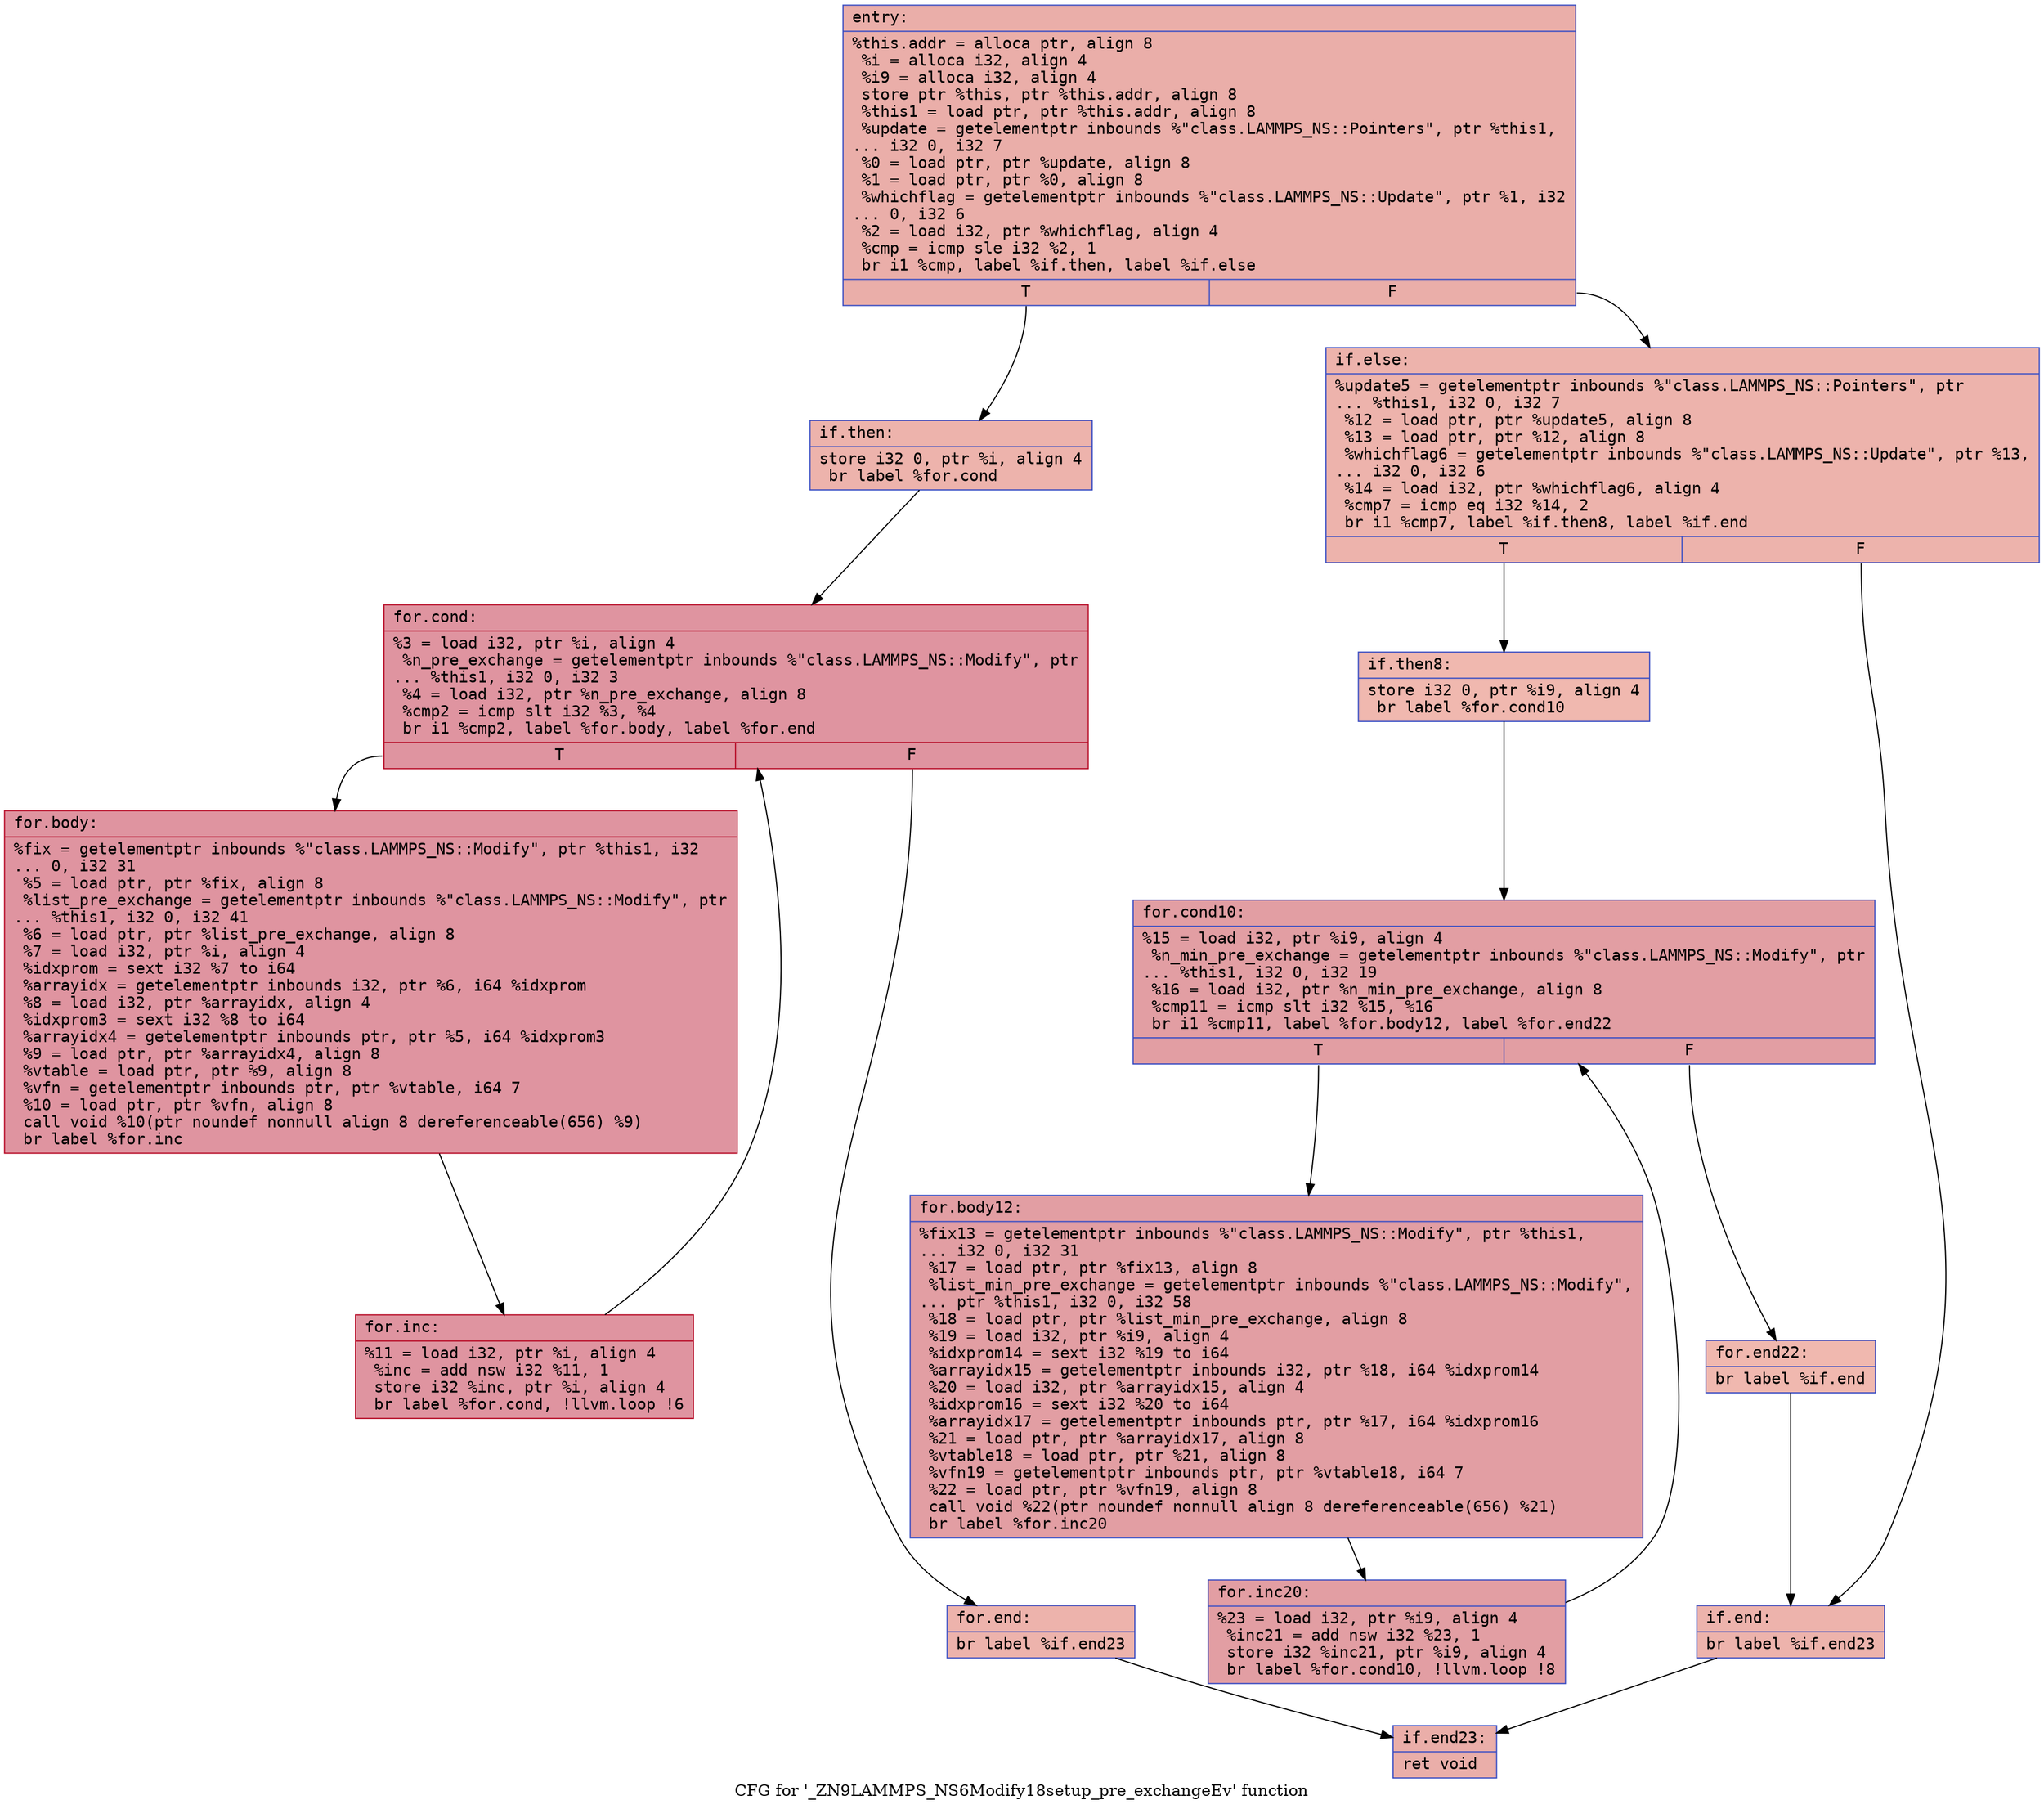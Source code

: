 digraph "CFG for '_ZN9LAMMPS_NS6Modify18setup_pre_exchangeEv' function" {
	label="CFG for '_ZN9LAMMPS_NS6Modify18setup_pre_exchangeEv' function";

	Node0x561f162a8660 [shape=record,color="#3d50c3ff", style=filled, fillcolor="#d0473d70" fontname="Courier",label="{entry:\l|  %this.addr = alloca ptr, align 8\l  %i = alloca i32, align 4\l  %i9 = alloca i32, align 4\l  store ptr %this, ptr %this.addr, align 8\l  %this1 = load ptr, ptr %this.addr, align 8\l  %update = getelementptr inbounds %\"class.LAMMPS_NS::Pointers\", ptr %this1,\l... i32 0, i32 7\l  %0 = load ptr, ptr %update, align 8\l  %1 = load ptr, ptr %0, align 8\l  %whichflag = getelementptr inbounds %\"class.LAMMPS_NS::Update\", ptr %1, i32\l... 0, i32 6\l  %2 = load i32, ptr %whichflag, align 4\l  %cmp = icmp sle i32 %2, 1\l  br i1 %cmp, label %if.then, label %if.else\l|{<s0>T|<s1>F}}"];
	Node0x561f162a8660:s0 -> Node0x561f162a8cc0[tooltip="entry -> if.then\nProbability 50.00%" ];
	Node0x561f162a8660:s1 -> Node0x561f162a8d30[tooltip="entry -> if.else\nProbability 50.00%" ];
	Node0x561f162a8cc0 [shape=record,color="#3d50c3ff", style=filled, fillcolor="#d6524470" fontname="Courier",label="{if.then:\l|  store i32 0, ptr %i, align 4\l  br label %for.cond\l}"];
	Node0x561f162a8cc0 -> Node0x561f162a8ef0[tooltip="if.then -> for.cond\nProbability 100.00%" ];
	Node0x561f162a8ef0 [shape=record,color="#b70d28ff", style=filled, fillcolor="#b70d2870" fontname="Courier",label="{for.cond:\l|  %3 = load i32, ptr %i, align 4\l  %n_pre_exchange = getelementptr inbounds %\"class.LAMMPS_NS::Modify\", ptr\l... %this1, i32 0, i32 3\l  %4 = load i32, ptr %n_pre_exchange, align 8\l  %cmp2 = icmp slt i32 %3, %4\l  br i1 %cmp2, label %for.body, label %for.end\l|{<s0>T|<s1>F}}"];
	Node0x561f162a8ef0:s0 -> Node0x561f162a9380[tooltip="for.cond -> for.body\nProbability 96.88%" ];
	Node0x561f162a8ef0:s1 -> Node0x561f162a93d0[tooltip="for.cond -> for.end\nProbability 3.12%" ];
	Node0x561f162a9380 [shape=record,color="#b70d28ff", style=filled, fillcolor="#b70d2870" fontname="Courier",label="{for.body:\l|  %fix = getelementptr inbounds %\"class.LAMMPS_NS::Modify\", ptr %this1, i32\l... 0, i32 31\l  %5 = load ptr, ptr %fix, align 8\l  %list_pre_exchange = getelementptr inbounds %\"class.LAMMPS_NS::Modify\", ptr\l... %this1, i32 0, i32 41\l  %6 = load ptr, ptr %list_pre_exchange, align 8\l  %7 = load i32, ptr %i, align 4\l  %idxprom = sext i32 %7 to i64\l  %arrayidx = getelementptr inbounds i32, ptr %6, i64 %idxprom\l  %8 = load i32, ptr %arrayidx, align 4\l  %idxprom3 = sext i32 %8 to i64\l  %arrayidx4 = getelementptr inbounds ptr, ptr %5, i64 %idxprom3\l  %9 = load ptr, ptr %arrayidx4, align 8\l  %vtable = load ptr, ptr %9, align 8\l  %vfn = getelementptr inbounds ptr, ptr %vtable, i64 7\l  %10 = load ptr, ptr %vfn, align 8\l  call void %10(ptr noundef nonnull align 8 dereferenceable(656) %9)\l  br label %for.inc\l}"];
	Node0x561f162a9380 -> Node0x561f162a9f60[tooltip="for.body -> for.inc\nProbability 100.00%" ];
	Node0x561f162a9f60 [shape=record,color="#b70d28ff", style=filled, fillcolor="#b70d2870" fontname="Courier",label="{for.inc:\l|  %11 = load i32, ptr %i, align 4\l  %inc = add nsw i32 %11, 1\l  store i32 %inc, ptr %i, align 4\l  br label %for.cond, !llvm.loop !6\l}"];
	Node0x561f162a9f60 -> Node0x561f162a8ef0[tooltip="for.inc -> for.cond\nProbability 100.00%" ];
	Node0x561f162a93d0 [shape=record,color="#3d50c3ff", style=filled, fillcolor="#d6524470" fontname="Courier",label="{for.end:\l|  br label %if.end23\l}"];
	Node0x561f162a93d0 -> Node0x561f162aa4b0[tooltip="for.end -> if.end23\nProbability 100.00%" ];
	Node0x561f162a8d30 [shape=record,color="#3d50c3ff", style=filled, fillcolor="#d6524470" fontname="Courier",label="{if.else:\l|  %update5 = getelementptr inbounds %\"class.LAMMPS_NS::Pointers\", ptr\l... %this1, i32 0, i32 7\l  %12 = load ptr, ptr %update5, align 8\l  %13 = load ptr, ptr %12, align 8\l  %whichflag6 = getelementptr inbounds %\"class.LAMMPS_NS::Update\", ptr %13,\l... i32 0, i32 6\l  %14 = load i32, ptr %whichflag6, align 4\l  %cmp7 = icmp eq i32 %14, 2\l  br i1 %cmp7, label %if.then8, label %if.end\l|{<s0>T|<s1>F}}"];
	Node0x561f162a8d30:s0 -> Node0x561f162aa970[tooltip="if.else -> if.then8\nProbability 50.00%" ];
	Node0x561f162a8d30:s1 -> Node0x561f162aa9f0[tooltip="if.else -> if.end\nProbability 50.00%" ];
	Node0x561f162aa970 [shape=record,color="#3d50c3ff", style=filled, fillcolor="#dc5d4a70" fontname="Courier",label="{if.then8:\l|  store i32 0, ptr %i9, align 4\l  br label %for.cond10\l}"];
	Node0x561f162aa970 -> Node0x561f162aabb0[tooltip="if.then8 -> for.cond10\nProbability 100.00%" ];
	Node0x561f162aabb0 [shape=record,color="#3d50c3ff", style=filled, fillcolor="#be242e70" fontname="Courier",label="{for.cond10:\l|  %15 = load i32, ptr %i9, align 4\l  %n_min_pre_exchange = getelementptr inbounds %\"class.LAMMPS_NS::Modify\", ptr\l... %this1, i32 0, i32 19\l  %16 = load i32, ptr %n_min_pre_exchange, align 8\l  %cmp11 = icmp slt i32 %15, %16\l  br i1 %cmp11, label %for.body12, label %for.end22\l|{<s0>T|<s1>F}}"];
	Node0x561f162aabb0:s0 -> Node0x561f162aafd0[tooltip="for.cond10 -> for.body12\nProbability 96.88%" ];
	Node0x561f162aabb0:s1 -> Node0x561f162ab020[tooltip="for.cond10 -> for.end22\nProbability 3.12%" ];
	Node0x561f162aafd0 [shape=record,color="#3d50c3ff", style=filled, fillcolor="#be242e70" fontname="Courier",label="{for.body12:\l|  %fix13 = getelementptr inbounds %\"class.LAMMPS_NS::Modify\", ptr %this1,\l... i32 0, i32 31\l  %17 = load ptr, ptr %fix13, align 8\l  %list_min_pre_exchange = getelementptr inbounds %\"class.LAMMPS_NS::Modify\",\l... ptr %this1, i32 0, i32 58\l  %18 = load ptr, ptr %list_min_pre_exchange, align 8\l  %19 = load i32, ptr %i9, align 4\l  %idxprom14 = sext i32 %19 to i64\l  %arrayidx15 = getelementptr inbounds i32, ptr %18, i64 %idxprom14\l  %20 = load i32, ptr %arrayidx15, align 4\l  %idxprom16 = sext i32 %20 to i64\l  %arrayidx17 = getelementptr inbounds ptr, ptr %17, i64 %idxprom16\l  %21 = load ptr, ptr %arrayidx17, align 8\l  %vtable18 = load ptr, ptr %21, align 8\l  %vfn19 = getelementptr inbounds ptr, ptr %vtable18, i64 7\l  %22 = load ptr, ptr %vfn19, align 8\l  call void %22(ptr noundef nonnull align 8 dereferenceable(656) %21)\l  br label %for.inc20\l}"];
	Node0x561f162aafd0 -> Node0x561f162abb50[tooltip="for.body12 -> for.inc20\nProbability 100.00%" ];
	Node0x561f162abb50 [shape=record,color="#3d50c3ff", style=filled, fillcolor="#be242e70" fontname="Courier",label="{for.inc20:\l|  %23 = load i32, ptr %i9, align 4\l  %inc21 = add nsw i32 %23, 1\l  store i32 %inc21, ptr %i9, align 4\l  br label %for.cond10, !llvm.loop !8\l}"];
	Node0x561f162abb50 -> Node0x561f162aabb0[tooltip="for.inc20 -> for.cond10\nProbability 100.00%" ];
	Node0x561f162ab020 [shape=record,color="#3d50c3ff", style=filled, fillcolor="#dc5d4a70" fontname="Courier",label="{for.end22:\l|  br label %if.end\l}"];
	Node0x561f162ab020 -> Node0x561f162aa9f0[tooltip="for.end22 -> if.end\nProbability 100.00%" ];
	Node0x561f162aa9f0 [shape=record,color="#3d50c3ff", style=filled, fillcolor="#d6524470" fontname="Courier",label="{if.end:\l|  br label %if.end23\l}"];
	Node0x561f162aa9f0 -> Node0x561f162aa4b0[tooltip="if.end -> if.end23\nProbability 100.00%" ];
	Node0x561f162aa4b0 [shape=record,color="#3d50c3ff", style=filled, fillcolor="#d0473d70" fontname="Courier",label="{if.end23:\l|  ret void\l}"];
}
